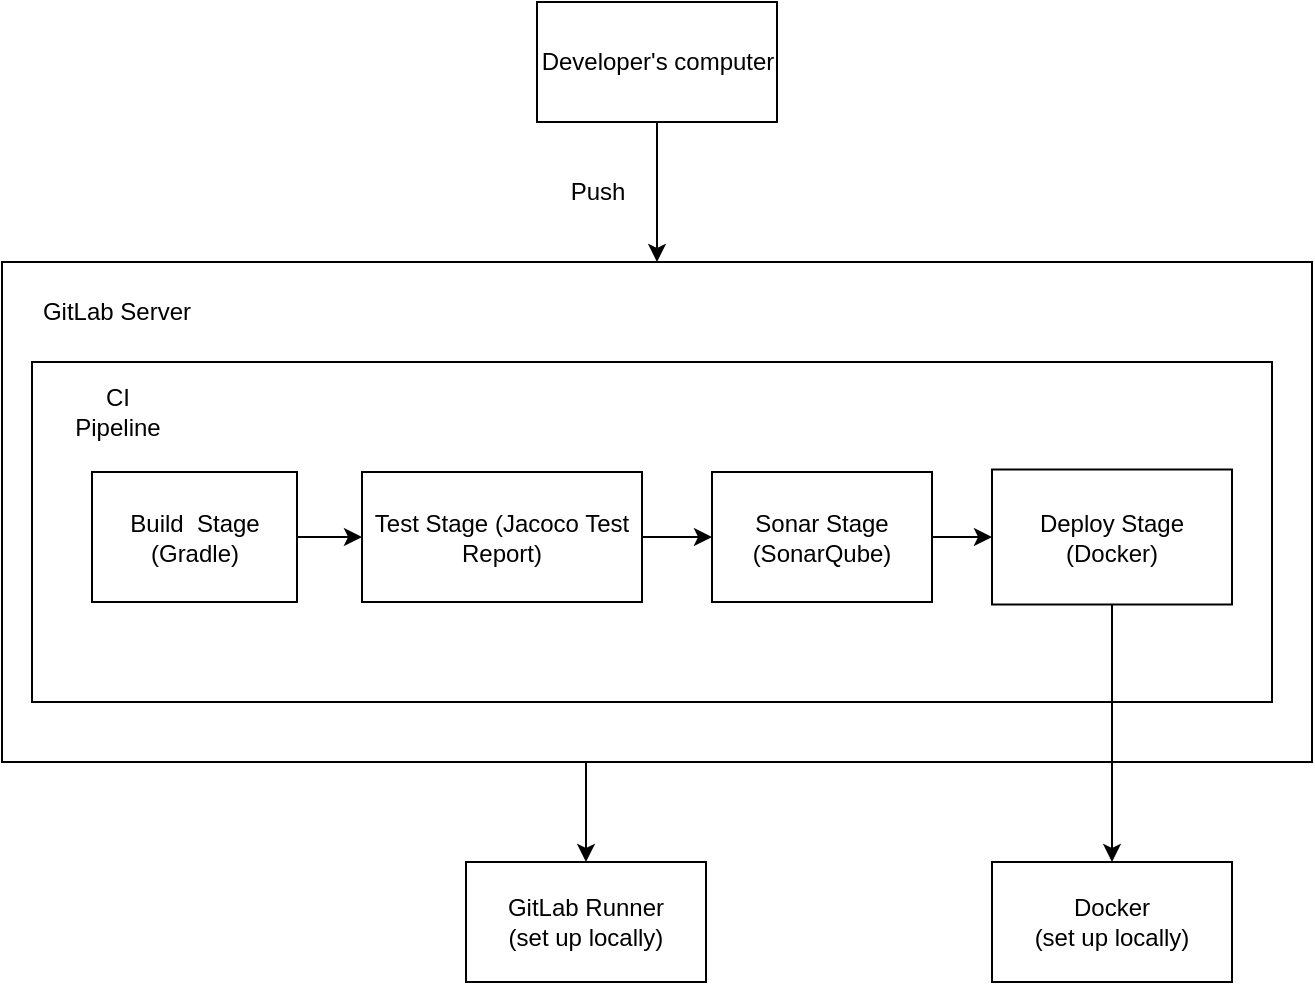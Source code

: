 <mxfile version="24.4.0" type="device">
  <diagram name="Page-1" id="pe52HGPeSi2s6OKuyh_Y">
    <mxGraphModel dx="1062" dy="654" grid="1" gridSize="10" guides="1" tooltips="1" connect="1" arrows="1" fold="1" page="1" pageScale="1" pageWidth="850" pageHeight="1100" math="0" shadow="0">
      <root>
        <mxCell id="0" />
        <mxCell id="1" parent="0" />
        <mxCell id="BFWfgl-I0xqWNeOx7CLU-1" value="Developer&#39;s computer" style="rounded=0;whiteSpace=wrap;html=1;" parent="1" vertex="1">
          <mxGeometry x="365.5" y="160" width="120" height="60" as="geometry" />
        </mxCell>
        <mxCell id="BFWfgl-I0xqWNeOx7CLU-2" value="" style="rounded=0;whiteSpace=wrap;html=1;" parent="1" vertex="1">
          <mxGeometry x="98" y="290" width="655" height="250" as="geometry" />
        </mxCell>
        <mxCell id="BFWfgl-I0xqWNeOx7CLU-3" value="" style="rounded=0;whiteSpace=wrap;html=1;" parent="1" vertex="1">
          <mxGeometry x="113" y="340" width="620" height="170" as="geometry" />
        </mxCell>
        <mxCell id="BFWfgl-I0xqWNeOx7CLU-4" value="GitLab Server" style="text;html=1;align=center;verticalAlign=middle;whiteSpace=wrap;rounded=0;" parent="1" vertex="1">
          <mxGeometry x="113" y="300" width="85" height="30" as="geometry" />
        </mxCell>
        <mxCell id="BFWfgl-I0xqWNeOx7CLU-5" value="CI Pipeline" style="text;html=1;align=center;verticalAlign=middle;whiteSpace=wrap;rounded=0;" parent="1" vertex="1">
          <mxGeometry x="125.5" y="350" width="60" height="30" as="geometry" />
        </mxCell>
        <mxCell id="BFWfgl-I0xqWNeOx7CLU-6" value="Build&amp;nbsp; Stage (Gradle)" style="rounded=0;whiteSpace=wrap;html=1;" parent="1" vertex="1">
          <mxGeometry x="143" y="395" width="102.5" height="65" as="geometry" />
        </mxCell>
        <mxCell id="BFWfgl-I0xqWNeOx7CLU-7" value="Test Stage (Jacoco Test Report)" style="rounded=0;whiteSpace=wrap;html=1;" parent="1" vertex="1">
          <mxGeometry x="278" y="395" width="140" height="65" as="geometry" />
        </mxCell>
        <mxCell id="1_TNg-_M6LVk5pwfLFJ7-3" style="edgeStyle=orthogonalEdgeStyle;rounded=0;orthogonalLoop=1;jettySize=auto;html=1;entryX=0;entryY=0.5;entryDx=0;entryDy=0;" edge="1" parent="1" source="BFWfgl-I0xqWNeOx7CLU-8" target="1_TNg-_M6LVk5pwfLFJ7-1">
          <mxGeometry relative="1" as="geometry" />
        </mxCell>
        <mxCell id="BFWfgl-I0xqWNeOx7CLU-8" value="Sonar Stage (SonarQube)" style="rounded=0;whiteSpace=wrap;html=1;" parent="1" vertex="1">
          <mxGeometry x="453" y="395" width="110" height="65" as="geometry" />
        </mxCell>
        <mxCell id="BFWfgl-I0xqWNeOx7CLU-9" value="" style="endArrow=classic;html=1;rounded=0;exitX=1;exitY=0.5;exitDx=0;exitDy=0;entryX=0;entryY=0.5;entryDx=0;entryDy=0;" parent="1" source="BFWfgl-I0xqWNeOx7CLU-6" target="BFWfgl-I0xqWNeOx7CLU-7" edge="1">
          <mxGeometry width="50" height="50" relative="1" as="geometry">
            <mxPoint x="323" y="530" as="sourcePoint" />
            <mxPoint x="373" y="480" as="targetPoint" />
          </mxGeometry>
        </mxCell>
        <mxCell id="BFWfgl-I0xqWNeOx7CLU-10" value="" style="endArrow=classic;html=1;rounded=0;entryX=0.5;entryY=0;entryDx=0;entryDy=0;" parent="1" source="BFWfgl-I0xqWNeOx7CLU-1" target="BFWfgl-I0xqWNeOx7CLU-2" edge="1">
          <mxGeometry width="50" height="50" relative="1" as="geometry">
            <mxPoint x="323" y="530" as="sourcePoint" />
            <mxPoint x="413" y="290" as="targetPoint" />
          </mxGeometry>
        </mxCell>
        <mxCell id="BFWfgl-I0xqWNeOx7CLU-11" value="" style="endArrow=classic;html=1;rounded=0;exitX=1;exitY=0.5;exitDx=0;exitDy=0;entryX=0;entryY=0.5;entryDx=0;entryDy=0;" parent="1" source="BFWfgl-I0xqWNeOx7CLU-7" target="BFWfgl-I0xqWNeOx7CLU-8" edge="1">
          <mxGeometry width="50" height="50" relative="1" as="geometry">
            <mxPoint x="323" y="530" as="sourcePoint" />
            <mxPoint x="373" y="480" as="targetPoint" />
          </mxGeometry>
        </mxCell>
        <mxCell id="BFWfgl-I0xqWNeOx7CLU-12" value="" style="endArrow=classic;html=1;rounded=0;entryX=0.5;entryY=0;entryDx=0;entryDy=0;" parent="1" target="BFWfgl-I0xqWNeOx7CLU-13" edge="1">
          <mxGeometry width="50" height="50" relative="1" as="geometry">
            <mxPoint x="390" y="540" as="sourcePoint" />
            <mxPoint x="163" y="580" as="targetPoint" />
            <Array as="points" />
          </mxGeometry>
        </mxCell>
        <mxCell id="BFWfgl-I0xqWNeOx7CLU-13" value="GitLab Runner&lt;br&gt;(set up locally)" style="rounded=0;whiteSpace=wrap;html=1;" parent="1" vertex="1">
          <mxGeometry x="330" y="590" width="120" height="60" as="geometry" />
        </mxCell>
        <mxCell id="BFWfgl-I0xqWNeOx7CLU-14" value="Push" style="text;html=1;align=center;verticalAlign=middle;whiteSpace=wrap;rounded=0;" parent="1" vertex="1">
          <mxGeometry x="365.5" y="240" width="60" height="30" as="geometry" />
        </mxCell>
        <mxCell id="1_TNg-_M6LVk5pwfLFJ7-5" style="edgeStyle=orthogonalEdgeStyle;rounded=0;orthogonalLoop=1;jettySize=auto;html=1;entryX=0.5;entryY=0;entryDx=0;entryDy=0;" edge="1" parent="1" source="1_TNg-_M6LVk5pwfLFJ7-1" target="1_TNg-_M6LVk5pwfLFJ7-4">
          <mxGeometry relative="1" as="geometry" />
        </mxCell>
        <mxCell id="1_TNg-_M6LVk5pwfLFJ7-1" value="Deploy Stage&lt;br&gt;(Docker)" style="rounded=0;whiteSpace=wrap;html=1;" vertex="1" parent="1">
          <mxGeometry x="593" y="393.75" width="120" height="67.5" as="geometry" />
        </mxCell>
        <mxCell id="1_TNg-_M6LVk5pwfLFJ7-4" value="Docker&lt;br&gt;(set up locally)" style="rounded=0;whiteSpace=wrap;html=1;" vertex="1" parent="1">
          <mxGeometry x="593" y="590" width="120" height="60" as="geometry" />
        </mxCell>
      </root>
    </mxGraphModel>
  </diagram>
</mxfile>

